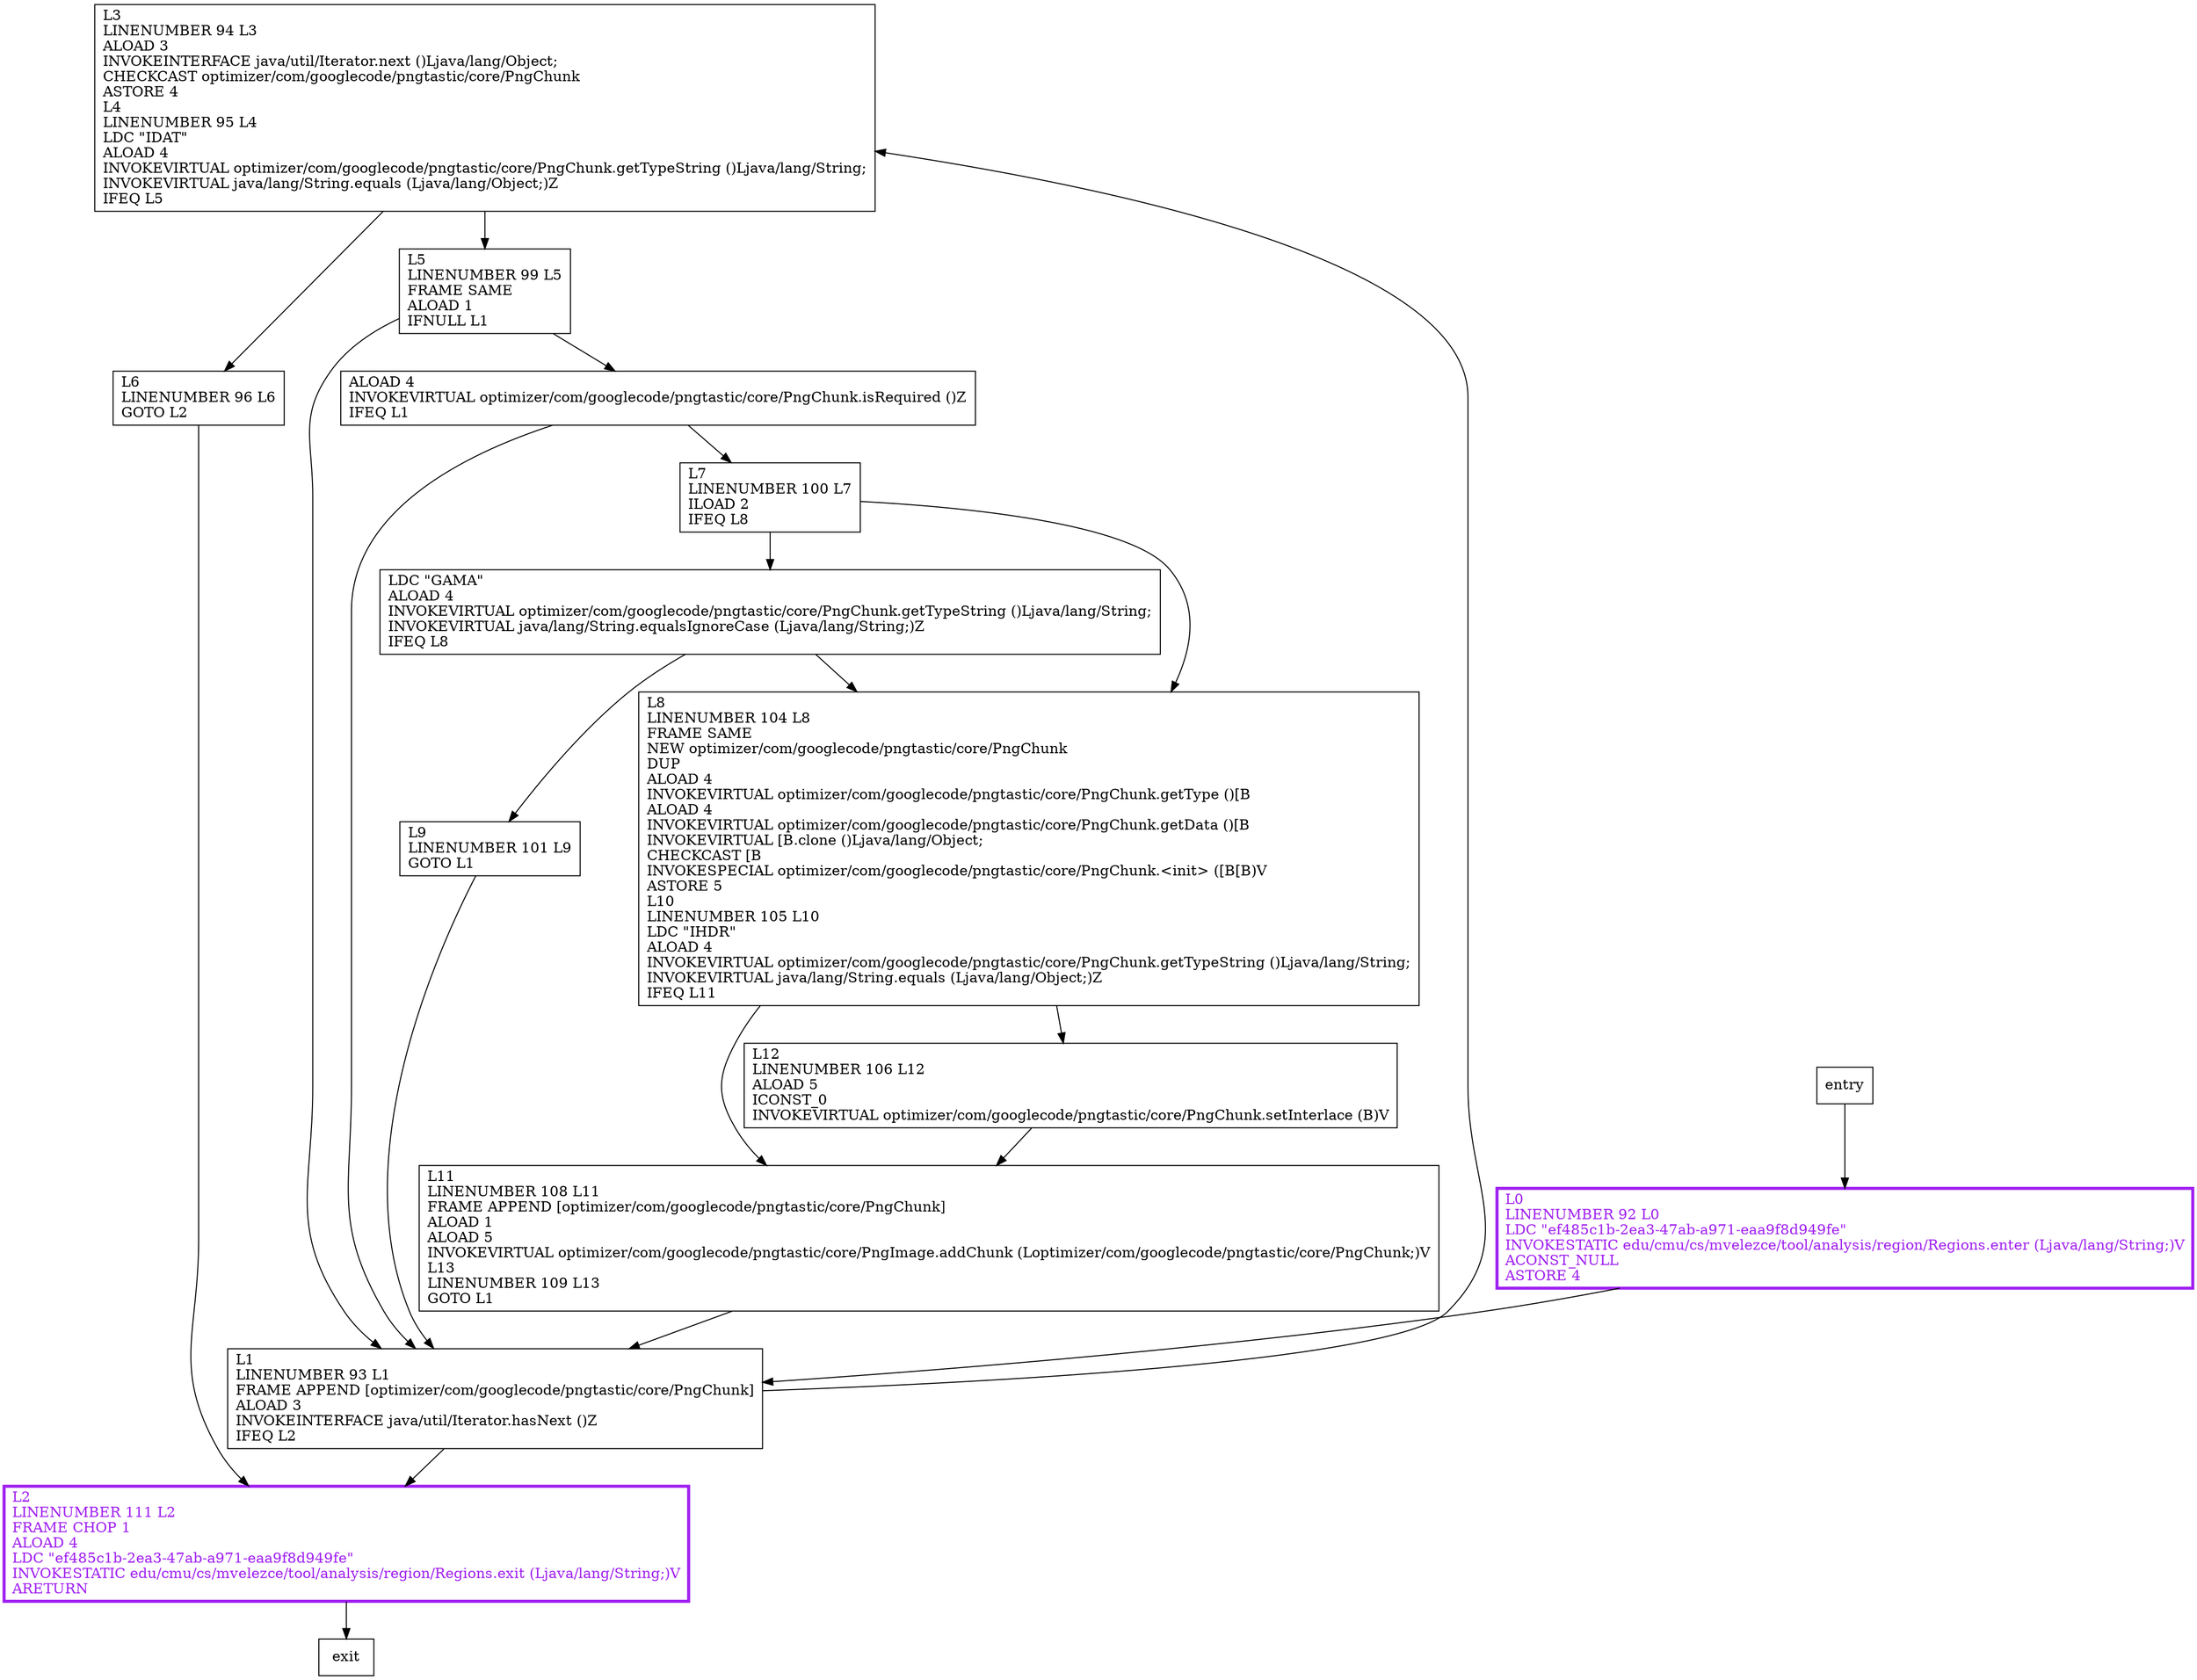 digraph processHeadChunks {
node [shape=record];
1087788619 [label="L3\lLINENUMBER 94 L3\lALOAD 3\lINVOKEINTERFACE java/util/Iterator.next ()Ljava/lang/Object;\lCHECKCAST optimizer/com/googlecode/pngtastic/core/PngChunk\lASTORE 4\lL4\lLINENUMBER 95 L4\lLDC \"IDAT\"\lALOAD 4\lINVOKEVIRTUAL optimizer/com/googlecode/pngtastic/core/PngChunk.getTypeString ()Ljava/lang/String;\lINVOKEVIRTUAL java/lang/String.equals (Ljava/lang/Object;)Z\lIFEQ L5\l"];
509662021 [label="L9\lLINENUMBER 101 L9\lGOTO L1\l"];
1784469037 [label="L1\lLINENUMBER 93 L1\lFRAME APPEND [optimizer/com/googlecode/pngtastic/core/PngChunk]\lALOAD 3\lINVOKEINTERFACE java/util/Iterator.hasNext ()Z\lIFEQ L2\l"];
1330047443 [label="L6\lLINENUMBER 96 L6\lGOTO L2\l"];
1165026794 [label="L11\lLINENUMBER 108 L11\lFRAME APPEND [optimizer/com/googlecode/pngtastic/core/PngChunk]\lALOAD 1\lALOAD 5\lINVOKEVIRTUAL optimizer/com/googlecode/pngtastic/core/PngImage.addChunk (Loptimizer/com/googlecode/pngtastic/core/PngChunk;)V\lL13\lLINENUMBER 109 L13\lGOTO L1\l"];
1694615535 [label="L12\lLINENUMBER 106 L12\lALOAD 5\lICONST_0\lINVOKEVIRTUAL optimizer/com/googlecode/pngtastic/core/PngChunk.setInterlace (B)V\l"];
490200336 [label="L0\lLINENUMBER 92 L0\lLDC \"ef485c1b-2ea3-47ab-a971-eaa9f8d949fe\"\lINVOKESTATIC edu/cmu/cs/mvelezce/tool/analysis/region/Regions.enter (Ljava/lang/String;)V\lACONST_NULL\lASTORE 4\l"];
407548195 [label="ALOAD 4\lINVOKEVIRTUAL optimizer/com/googlecode/pngtastic/core/PngChunk.isRequired ()Z\lIFEQ L1\l"];
1408148402 [label="LDC \"GAMA\"\lALOAD 4\lINVOKEVIRTUAL optimizer/com/googlecode/pngtastic/core/PngChunk.getTypeString ()Ljava/lang/String;\lINVOKEVIRTUAL java/lang/String.equalsIgnoreCase (Ljava/lang/String;)Z\lIFEQ L8\l"];
1815770649 [label="L5\lLINENUMBER 99 L5\lFRAME SAME\lALOAD 1\lIFNULL L1\l"];
1603271632 [label="L8\lLINENUMBER 104 L8\lFRAME SAME\lNEW optimizer/com/googlecode/pngtastic/core/PngChunk\lDUP\lALOAD 4\lINVOKEVIRTUAL optimizer/com/googlecode/pngtastic/core/PngChunk.getType ()[B\lALOAD 4\lINVOKEVIRTUAL optimizer/com/googlecode/pngtastic/core/PngChunk.getData ()[B\lINVOKEVIRTUAL [B.clone ()Ljava/lang/Object;\lCHECKCAST [B\lINVOKESPECIAL optimizer/com/googlecode/pngtastic/core/PngChunk.\<init\> ([B[B)V\lASTORE 5\lL10\lLINENUMBER 105 L10\lLDC \"IHDR\"\lALOAD 4\lINVOKEVIRTUAL optimizer/com/googlecode/pngtastic/core/PngChunk.getTypeString ()Ljava/lang/String;\lINVOKEVIRTUAL java/lang/String.equals (Ljava/lang/Object;)Z\lIFEQ L11\l"];
671057549 [label="L7\lLINENUMBER 100 L7\lILOAD 2\lIFEQ L8\l"];
448262431 [label="L2\lLINENUMBER 111 L2\lFRAME CHOP 1\lALOAD 4\lLDC \"ef485c1b-2ea3-47ab-a971-eaa9f8d949fe\"\lINVOKESTATIC edu/cmu/cs/mvelezce/tool/analysis/region/Regions.exit (Ljava/lang/String;)V\lARETURN\l"];
entry;
exit;
1087788619 -> 1815770649;
1087788619 -> 1330047443;
509662021 -> 1784469037;
1784469037 -> 1087788619;
1784469037 -> 448262431;
1330047443 -> 448262431;
1165026794 -> 1784469037;
1694615535 -> 1165026794;
490200336 -> 1784469037;
entry -> 490200336;
407548195 -> 671057549;
407548195 -> 1784469037;
1408148402 -> 1603271632;
1408148402 -> 509662021;
1815770649 -> 407548195;
1815770649 -> 1784469037;
1603271632 -> 1165026794;
1603271632 -> 1694615535;
671057549 -> 1408148402;
671057549 -> 1603271632;
448262431 -> exit;
490200336[fontcolor="purple", penwidth=3, color="purple"];
448262431[fontcolor="purple", penwidth=3, color="purple"];
}
